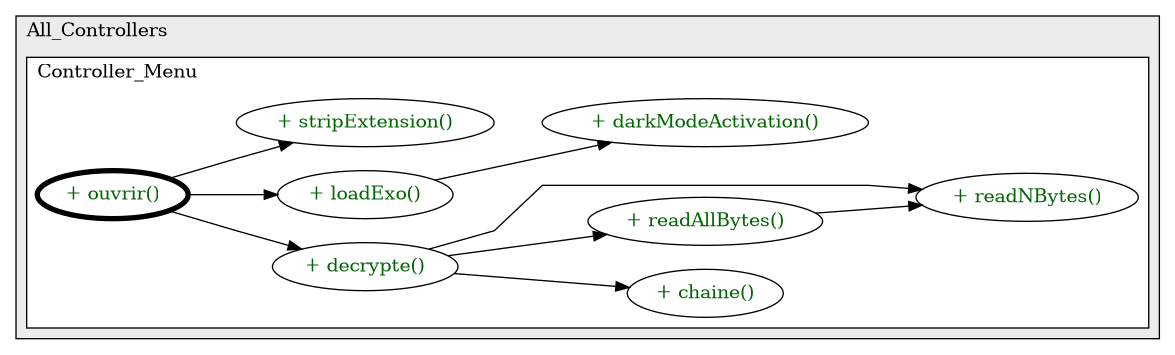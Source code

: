 @startuml

/' diagram meta data start
config=CallConfiguration;
{
  "rootMethod": "Version_Etudiant.All_Controllers.Controller_Menu#ouvrir(ActionEvent)",
  "projectClassification": {
    "searchMode": "OpenProject", // OpenProject, AllProjects
    "includedProjects": "",
    "pathEndKeywords": "*.impl",
    "isClientPath": "",
    "isClientName": "",
    "isTestPath": "",
    "isTestName": "",
    "isMappingPath": "",
    "isMappingName": "",
    "isDataAccessPath": "",
    "isDataAccessName": "",
    "isDataStructurePath": "",
    "isDataStructureName": "",
    "isInterfaceStructuresPath": "",
    "isInterfaceStructuresName": "",
    "isEntryPointPath": "",
    "isEntryPointName": "",
    "treatFinalFieldsAsMandatory": false
  },
  "graphRestriction": {
    "classPackageExcludeFilter": "",
    "classPackageIncludeFilter": "",
    "classNameExcludeFilter": "",
    "classNameIncludeFilter": "",
    "methodNameExcludeFilter": "",
    "methodNameIncludeFilter": "",
    "removeByInheritance": "", // inheritance/annotation based filtering is done in a second step
    "removeByAnnotation": "",
    "removeByClassPackage": "", // cleanup the graph after inheritance/annotation based filtering is done
    "removeByClassName": "",
    "cutMappings": false,
    "cutEnum": true,
    "cutTests": true,
    "cutClient": true,
    "cutDataAccess": true,
    "cutInterfaceStructures": true,
    "cutDataStructures": true,
    "cutGetterAndSetter": true,
    "cutConstructors": true
  },
  "graphTraversal": {
    "forwardDepth": 3,
    "backwardDepth": 3,
    "classPackageExcludeFilter": "",
    "classPackageIncludeFilter": "",
    "classNameExcludeFilter": "",
    "classNameIncludeFilter": "",
    "methodNameExcludeFilter": "",
    "methodNameIncludeFilter": "",
    "hideMappings": false,
    "hideDataStructures": false,
    "hidePrivateMethods": true,
    "hideInterfaceCalls": true, // indirection: implementation -> interface (is hidden) -> implementation
    "onlyShowApplicationEntryPoints": false, // root node is included
    "useMethodCallsForStructureDiagram": "ForwardOnly" // ForwardOnly, BothDirections, No
  },
  "details": {
    "aggregation": "GroupByClass", // ByClass, GroupByClass, None
    "showMethodParametersTypes": false,
    "showMethodParametersNames": false,
    "showMethodReturnType": false,
    "showPackageLevels": 2,
    "showCallOrder": false,
    "edgeMode": "MethodsOnly", // TypesOnly, MethodsOnly, TypesAndMethods, MethodsAndDirectTypeUsage
    "showDetailedClassStructure": false
  },
  "rootClass": "Version_Etudiant.All_Controllers.Controller_Menu",
  "extensionCallbackMethod": "" // qualified.class.name#methodName - signature: public static String method(String)
}
diagram meta data end '/



digraph g {
    rankdir="LR"
    splines=polyline
    

'nodes 
subgraph cluster_1850614151 { 
   	label=All_Controllers
	labeljust=l
	fillcolor="#ececec"
	style=filled
   
   subgraph cluster_1532096994 { 
   	label=Controller_Menu
	labeljust=l
	fillcolor=white
	style=filled
   
   Controller_Menu1397209006XXXchaine1374008726[
	label="+ chaine()"
	style=filled
	fillcolor=white
	tooltip="Controller_Menu

null"
	fontcolor=darkgreen
];

Controller_Menu1397209006XXXdarkModeActivation79702124[
	label="+ darkModeActivation()"
	style=filled
	fillcolor=white
	tooltip="Controller_Menu

null"
	fontcolor=darkgreen
];

Controller_Menu1397209006XXXdecrypte2189724[
	label="+ decrypte()"
	style=filled
	fillcolor=white
	tooltip="Controller_Menu

null"
	fontcolor=darkgreen
];

Controller_Menu1397209006XXXloadExo0[
	label="+ loadExo()"
	style=filled
	fillcolor=white
	tooltip="Controller_Menu

null"
	fontcolor=darkgreen
];

Controller_Menu1397209006XXXouvrir1067311644[
	label="+ ouvrir()"
	style=filled
	fillcolor=white
	tooltip="Controller_Menu

null"
	penwidth=4
	fontcolor=darkgreen
];

Controller_Menu1397209006XXXreadAllBytes796948654[
	label="+ readAllBytes()"
	style=filled
	fillcolor=white
	tooltip="Controller_Menu

null"
	fontcolor=darkgreen
];

Controller_Menu1397209006XXXreadNBytes1903292941[
	label="+ readNBytes()"
	style=filled
	fillcolor=white
	tooltip="Controller_Menu

null"
	fontcolor=darkgreen
];

Controller_Menu1397209006XXXstripExtension2189724[
	label="+ stripExtension()"
	style=filled
	fillcolor=white
	tooltip="Controller_Menu

null"
	fontcolor=darkgreen
];
} 
} 

'edges    
Controller_Menu1397209006XXXdecrypte2189724 -> Controller_Menu1397209006XXXchaine1374008726;
Controller_Menu1397209006XXXdecrypte2189724 -> Controller_Menu1397209006XXXreadAllBytes796948654;
Controller_Menu1397209006XXXdecrypte2189724 -> Controller_Menu1397209006XXXreadNBytes1903292941;
Controller_Menu1397209006XXXloadExo0 -> Controller_Menu1397209006XXXdarkModeActivation79702124;
Controller_Menu1397209006XXXouvrir1067311644 -> Controller_Menu1397209006XXXdecrypte2189724;
Controller_Menu1397209006XXXouvrir1067311644 -> Controller_Menu1397209006XXXloadExo0;
Controller_Menu1397209006XXXouvrir1067311644 -> Controller_Menu1397209006XXXstripExtension2189724;
Controller_Menu1397209006XXXreadAllBytes796948654 -> Controller_Menu1397209006XXXreadNBytes1903292941;
    
}
@enduml
